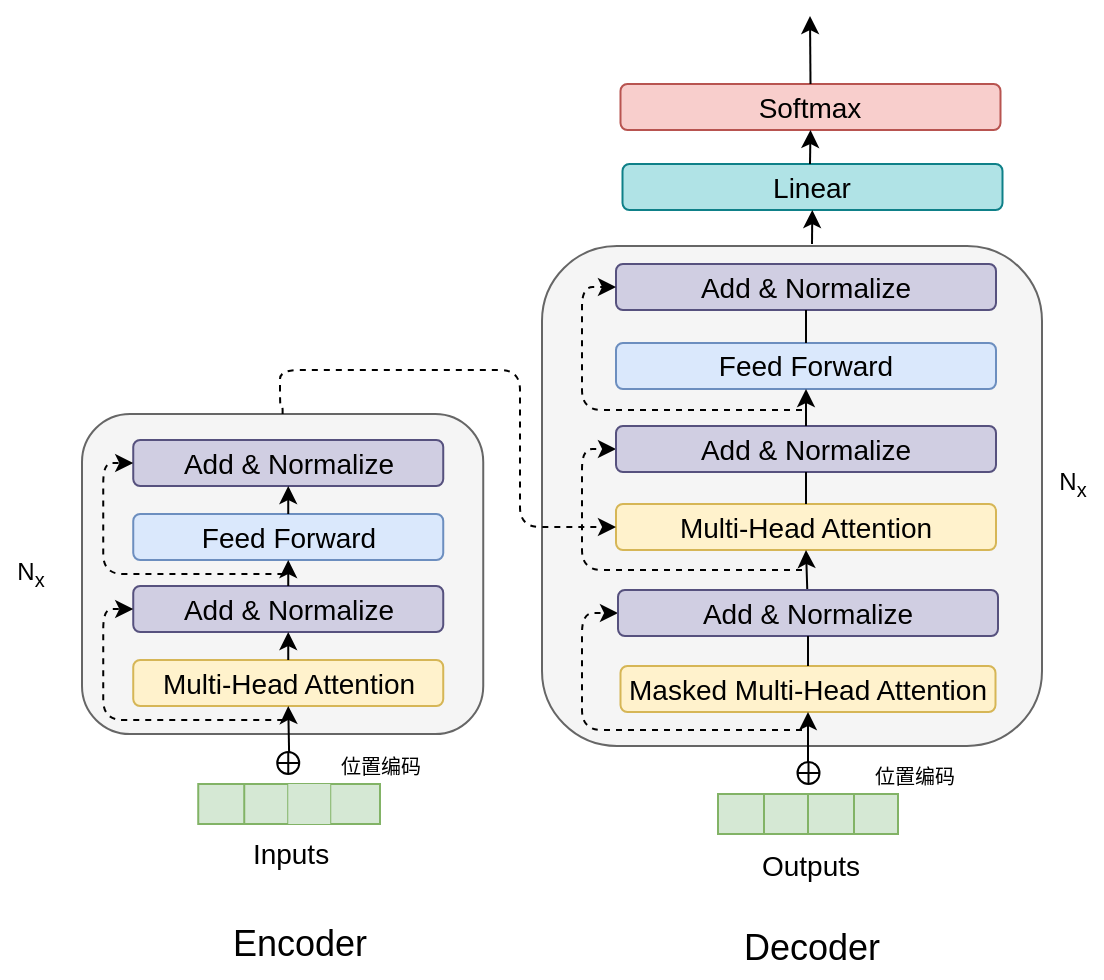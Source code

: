 <mxfile version="17.4.6" type="github">
  <diagram id="ifSPu3AfvnNZ_Hdb-L9t" name="Page-1">
    <mxGraphModel dx="1208" dy="765" grid="0" gridSize="10" guides="1" tooltips="1" connect="1" arrows="1" fold="1" page="1" pageScale="1" pageWidth="827" pageHeight="1169" math="0" shadow="0">
      <root>
        <mxCell id="0" />
        <mxCell id="1" parent="0" />
        <mxCell id="zVb_pj8RaRooyPpA-IDt-1" value="" style="rounded=1;whiteSpace=wrap;html=1;fontSize=14;fillColor=#f5f5f5;fontColor=#333333;strokeColor=#666666;" parent="1" vertex="1">
          <mxGeometry x="121" y="320" width="200.62" height="160" as="geometry" />
        </mxCell>
        <mxCell id="zVb_pj8RaRooyPpA-IDt-2" value="Add &amp;amp; Normalize" style="rounded=1;whiteSpace=wrap;html=1;fontSize=14;fillColor=#d0cee2;strokeColor=#56517e;" parent="1" vertex="1">
          <mxGeometry x="146.62" y="333" width="155" height="23" as="geometry" />
        </mxCell>
        <mxCell id="zVb_pj8RaRooyPpA-IDt-3" value="Feed Forward" style="rounded=1;whiteSpace=wrap;html=1;fontSize=14;fillColor=#dae8fc;strokeColor=#6c8ebf;" parent="1" vertex="1">
          <mxGeometry x="146.62" y="370" width="155" height="23" as="geometry" />
        </mxCell>
        <mxCell id="zVb_pj8RaRooyPpA-IDt-4" value="Add &amp;amp; Normalize" style="rounded=1;whiteSpace=wrap;html=1;fontSize=14;fillColor=#d0cee2;strokeColor=#56517e;" parent="1" vertex="1">
          <mxGeometry x="146.62" y="406" width="155" height="23" as="geometry" />
        </mxCell>
        <mxCell id="zVb_pj8RaRooyPpA-IDt-5" value="Multi-Head Attention" style="rounded=1;whiteSpace=wrap;html=1;fontSize=14;fillColor=#fff2cc;strokeColor=#d6b656;" parent="1" vertex="1">
          <mxGeometry x="146.62" y="443" width="155" height="23" as="geometry" />
        </mxCell>
        <mxCell id="zVb_pj8RaRooyPpA-IDt-6" value="" style="rounded=1;whiteSpace=wrap;html=1;fontSize=14;fillColor=#f5f5f5;fontColor=#333333;strokeColor=#666666;" parent="1" vertex="1">
          <mxGeometry x="351" y="236" width="250" height="250" as="geometry" />
        </mxCell>
        <mxCell id="zVb_pj8RaRooyPpA-IDt-7" value="Add &amp;amp; Normalize" style="rounded=1;whiteSpace=wrap;html=1;fontSize=14;fillColor=#d0cee2;strokeColor=#56517e;" parent="1" vertex="1">
          <mxGeometry x="388" y="245" width="190" height="23" as="geometry" />
        </mxCell>
        <mxCell id="zVb_pj8RaRooyPpA-IDt-8" value="Feed Forward" style="rounded=1;whiteSpace=wrap;html=1;fontSize=14;fillColor=#dae8fc;strokeColor=#6c8ebf;" parent="1" vertex="1">
          <mxGeometry x="388" y="284.5" width="190" height="23" as="geometry" />
        </mxCell>
        <mxCell id="zVb_pj8RaRooyPpA-IDt-9" value="Multi-Head Attention" style="rounded=1;whiteSpace=wrap;html=1;fontSize=14;fillColor=#fff2cc;strokeColor=#d6b656;" parent="1" vertex="1">
          <mxGeometry x="388" y="365" width="190" height="23" as="geometry" />
        </mxCell>
        <mxCell id="zVb_pj8RaRooyPpA-IDt-10" value="Masked Multi-Head Attention" style="rounded=1;whiteSpace=wrap;html=1;fontSize=14;fillColor=#fff2cc;strokeColor=#d6b656;" parent="1" vertex="1">
          <mxGeometry x="390.25" y="446" width="187.5" height="23" as="geometry" />
        </mxCell>
        <mxCell id="zVb_pj8RaRooyPpA-IDt-11" value="" style="endArrow=classic;html=1;rounded=1;fontSize=14;entryX=0.5;entryY=1;entryDx=0;entryDy=0;" parent="1" target="zVb_pj8RaRooyPpA-IDt-5" edge="1">
          <mxGeometry width="50" height="50" relative="1" as="geometry">
            <mxPoint x="224.62" y="493.0" as="sourcePoint" />
            <mxPoint x="251.62" y="533" as="targetPoint" />
          </mxGeometry>
        </mxCell>
        <mxCell id="zVb_pj8RaRooyPpA-IDt-12" value="" style="endArrow=classic;html=1;rounded=1;fontSize=14;entryX=0.5;entryY=1;entryDx=0;entryDy=0;exitX=0.5;exitY=0;exitDx=0;exitDy=0;" parent="1" source="zVb_pj8RaRooyPpA-IDt-5" target="zVb_pj8RaRooyPpA-IDt-4" edge="1">
          <mxGeometry width="50" height="50" relative="1" as="geometry">
            <mxPoint x="234.62" y="503" as="sourcePoint" />
            <mxPoint x="234.12" y="474" as="targetPoint" />
          </mxGeometry>
        </mxCell>
        <mxCell id="zVb_pj8RaRooyPpA-IDt-13" value="" style="endArrow=classic;html=1;rounded=1;fontSize=14;entryX=0.5;entryY=1;entryDx=0;entryDy=0;exitX=0.5;exitY=0;exitDx=0;exitDy=0;" parent="1" source="zVb_pj8RaRooyPpA-IDt-4" target="zVb_pj8RaRooyPpA-IDt-3" edge="1">
          <mxGeometry width="50" height="50" relative="1" as="geometry">
            <mxPoint x="234.12" y="453" as="sourcePoint" />
            <mxPoint x="234.12" y="438" as="targetPoint" />
          </mxGeometry>
        </mxCell>
        <mxCell id="zVb_pj8RaRooyPpA-IDt-14" value="" style="endArrow=classic;html=1;rounded=1;fontSize=14;exitX=0.5;exitY=0;exitDx=0;exitDy=0;entryX=0.5;entryY=1;entryDx=0;entryDy=0;" parent="1" source="zVb_pj8RaRooyPpA-IDt-3" target="zVb_pj8RaRooyPpA-IDt-2" edge="1">
          <mxGeometry width="50" height="50" relative="1" as="geometry">
            <mxPoint x="244.12" y="463" as="sourcePoint" />
            <mxPoint x="244.12" y="448" as="targetPoint" />
          </mxGeometry>
        </mxCell>
        <mxCell id="zVb_pj8RaRooyPpA-IDt-15" value="" style="endArrow=classic;html=1;rounded=1;fontSize=14;entryX=0;entryY=0.5;entryDx=0;entryDy=0;edgeStyle=elbowEdgeStyle;dashed=1;" parent="1" target="zVb_pj8RaRooyPpA-IDt-4" edge="1">
          <mxGeometry width="50" height="50" relative="1" as="geometry">
            <mxPoint x="221.62" y="473" as="sourcePoint" />
            <mxPoint x="81.62" y="423" as="targetPoint" />
            <Array as="points">
              <mxPoint x="131.62" y="453" />
              <mxPoint x="141.62" y="453" />
              <mxPoint x="131.62" y="453" />
              <mxPoint x="131.62" y="453" />
            </Array>
          </mxGeometry>
        </mxCell>
        <mxCell id="zVb_pj8RaRooyPpA-IDt-16" value="" style="endArrow=classic;html=1;rounded=1;fontSize=14;edgeStyle=elbowEdgeStyle;dashed=1;exitX=0.502;exitY=0.519;exitDx=0;exitDy=0;exitPerimeter=0;entryX=0;entryY=0.5;entryDx=0;entryDy=0;" parent="1" target="zVb_pj8RaRooyPpA-IDt-2" edge="1">
          <mxGeometry width="50" height="50" relative="1" as="geometry">
            <mxPoint x="221.711" y="400.04" as="sourcePoint" />
            <mxPoint x="141.62" y="343" as="targetPoint" />
            <Array as="points">
              <mxPoint x="131.62" y="373" />
              <mxPoint x="151.62" y="460" />
              <mxPoint x="141.62" y="460" />
              <mxPoint x="141.62" y="460" />
            </Array>
          </mxGeometry>
        </mxCell>
        <mxCell id="zVb_pj8RaRooyPpA-IDt-18" value="" style="endArrow=classic;html=1;rounded=1;fontSize=14;entryX=0.5;entryY=1;entryDx=0;entryDy=0;" parent="1" source="zVb_pj8RaRooyPpA-IDt-25" target="zVb_pj8RaRooyPpA-IDt-9" edge="1">
          <mxGeometry width="50" height="50" relative="1" as="geometry">
            <mxPoint x="483.0" y="405.0" as="sourcePoint" />
            <mxPoint x="480.25" y="389.851" as="targetPoint" />
          </mxGeometry>
        </mxCell>
        <mxCell id="zVb_pj8RaRooyPpA-IDt-19" style="edgeStyle=elbowEdgeStyle;rounded=1;orthogonalLoop=1;jettySize=auto;html=1;entryX=0.5;entryY=0;entryDx=0;entryDy=0;dashed=1;fontSize=14;endArrow=classic;endFill=1;" parent="1" edge="1">
          <mxGeometry relative="1" as="geometry">
            <mxPoint x="475.571" y="405" as="sourcePoint" />
            <mxPoint x="475.75" y="405" as="targetPoint" />
          </mxGeometry>
        </mxCell>
        <mxCell id="zVb_pj8RaRooyPpA-IDt-21" value="" style="endArrow=classic;html=1;rounded=1;fontSize=14;entryX=0.5;entryY=1;entryDx=0;entryDy=0;" parent="1" target="zVb_pj8RaRooyPpA-IDt-10" edge="1">
          <mxGeometry width="50" height="50" relative="1" as="geometry">
            <mxPoint x="484" y="496" as="sourcePoint" />
            <mxPoint x="484.0" y="464" as="targetPoint" />
          </mxGeometry>
        </mxCell>
        <mxCell id="zVb_pj8RaRooyPpA-IDt-22" value="" style="endArrow=classic;html=1;rounded=1;fontSize=14;entryX=0;entryY=0.5;entryDx=0;entryDy=0;edgeStyle=elbowEdgeStyle;dashed=1;" parent="1" target="zVb_pj8RaRooyPpA-IDt-25" edge="1">
          <mxGeometry width="50" height="50" relative="1" as="geometry">
            <mxPoint x="481" y="478" as="sourcePoint" />
            <mxPoint x="380.75" y="416.5" as="targetPoint" />
            <Array as="points">
              <mxPoint x="371" y="448" />
              <mxPoint x="361" y="448" />
              <mxPoint x="111" y="451" />
              <mxPoint x="101" y="451" />
              <mxPoint x="101" y="451" />
            </Array>
          </mxGeometry>
        </mxCell>
        <mxCell id="zVb_pj8RaRooyPpA-IDt-23" value="" style="endArrow=classic;html=1;rounded=1;fontSize=14;edgeStyle=elbowEdgeStyle;dashed=1;entryX=0;entryY=0.5;entryDx=0;entryDy=0;" parent="1" target="zVb_pj8RaRooyPpA-IDt-24" edge="1">
          <mxGeometry width="50" height="50" relative="1" as="geometry">
            <mxPoint x="481" y="398" as="sourcePoint" />
            <mxPoint x="381" y="341" as="targetPoint" />
            <Array as="points">
              <mxPoint x="371" y="368" />
              <mxPoint x="361" y="459.5" />
              <mxPoint x="361" y="459.5" />
              <mxPoint x="111" y="462.5" />
              <mxPoint x="101" y="462.5" />
              <mxPoint x="101" y="462.5" />
            </Array>
          </mxGeometry>
        </mxCell>
        <mxCell id="zVb_pj8RaRooyPpA-IDt-24" value="Add &amp;amp; Normalize" style="rounded=1;whiteSpace=wrap;html=1;fontSize=14;fillColor=#d0cee2;strokeColor=#56517e;" parent="1" vertex="1">
          <mxGeometry x="388" y="326" width="190" height="23" as="geometry" />
        </mxCell>
        <mxCell id="zVb_pj8RaRooyPpA-IDt-25" value="Add &amp;amp; Normalize" style="rounded=1;whiteSpace=wrap;html=1;fontSize=14;fillColor=#d0cee2;strokeColor=#56517e;" parent="1" vertex="1">
          <mxGeometry x="389" y="408" width="190" height="23" as="geometry" />
        </mxCell>
        <mxCell id="zVb_pj8RaRooyPpA-IDt-26" style="rounded=1;orthogonalLoop=1;jettySize=auto;html=1;exitX=0.5;exitY=0;exitDx=0;exitDy=0;fontSize=14;endArrow=classic;endFill=1;entryX=0.5;entryY=1;entryDx=0;entryDy=0;" parent="1" source="zVb_pj8RaRooyPpA-IDt-24" target="zVb_pj8RaRooyPpA-IDt-8" edge="1">
          <mxGeometry relative="1" as="geometry">
            <mxPoint x="481" y="298" as="targetPoint" />
          </mxGeometry>
        </mxCell>
        <mxCell id="zVb_pj8RaRooyPpA-IDt-27" value="" style="endArrow=classic;html=1;rounded=1;fontSize=14;edgeStyle=elbowEdgeStyle;dashed=1;entryX=0;entryY=0.5;entryDx=0;entryDy=0;" parent="1" target="zVb_pj8RaRooyPpA-IDt-7" edge="1">
          <mxGeometry width="50" height="50" relative="1" as="geometry">
            <mxPoint x="481" y="318" as="sourcePoint" />
            <mxPoint x="398" y="344.5" as="targetPoint" />
            <Array as="points">
              <mxPoint x="371" y="288" />
              <mxPoint x="371" y="469.5" />
              <mxPoint x="371" y="469.5" />
              <mxPoint x="121" y="472.5" />
              <mxPoint x="111" y="472.5" />
              <mxPoint x="111" y="472.5" />
            </Array>
          </mxGeometry>
        </mxCell>
        <mxCell id="zVb_pj8RaRooyPpA-IDt-28" value="" style="endArrow=classic;html=1;rounded=1;fontSize=14;edgeStyle=orthogonalEdgeStyle;dashed=1;entryX=0;entryY=0.5;entryDx=0;entryDy=0;exitX=0.5;exitY=0;exitDx=0;exitDy=0;" parent="1" source="zVb_pj8RaRooyPpA-IDt-1" target="zVb_pj8RaRooyPpA-IDt-9" edge="1">
          <mxGeometry width="50" height="50" relative="1" as="geometry">
            <mxPoint x="500" y="416" as="sourcePoint" />
            <mxPoint x="407" y="355.5" as="targetPoint" />
            <Array as="points">
              <mxPoint x="221" y="316" />
              <mxPoint x="220" y="316" />
              <mxPoint x="220" y="298" />
              <mxPoint x="340" y="298" />
              <mxPoint x="340" y="377" />
            </Array>
          </mxGeometry>
        </mxCell>
        <mxCell id="zVb_pj8RaRooyPpA-IDt-29" value="Softmax" style="rounded=1;whiteSpace=wrap;html=1;fontSize=14;fillColor=#f8cecc;strokeColor=#b85450;" parent="1" vertex="1">
          <mxGeometry x="390.25" y="155" width="190" height="23" as="geometry" />
        </mxCell>
        <mxCell id="zVb_pj8RaRooyPpA-IDt-30" value="Linear" style="rounded=1;whiteSpace=wrap;html=1;fontSize=14;fillColor=#b0e3e6;strokeColor=#0e8088;" parent="1" vertex="1">
          <mxGeometry x="391.25" y="195" width="190" height="23" as="geometry" />
        </mxCell>
        <mxCell id="zVb_pj8RaRooyPpA-IDt-31" value="" style="endArrow=classic;html=1;rounded=1;fontSize=14;" parent="1" target="zVb_pj8RaRooyPpA-IDt-30" edge="1">
          <mxGeometry width="50" height="50" relative="1" as="geometry">
            <mxPoint x="486" y="235" as="sourcePoint" />
            <mxPoint x="494.0" y="474" as="targetPoint" />
          </mxGeometry>
        </mxCell>
        <mxCell id="zVb_pj8RaRooyPpA-IDt-32" value="" style="endArrow=classic;html=1;rounded=1;fontSize=14;entryX=0.5;entryY=1;entryDx=0;entryDy=0;" parent="1" target="zVb_pj8RaRooyPpA-IDt-29" edge="1">
          <mxGeometry width="50" height="50" relative="1" as="geometry">
            <mxPoint x="485" y="195" as="sourcePoint" />
            <mxPoint x="496.149" y="228" as="targetPoint" />
          </mxGeometry>
        </mxCell>
        <mxCell id="zVb_pj8RaRooyPpA-IDt-33" value="" style="shape=table;html=1;whiteSpace=wrap;startSize=0;container=1;collapsible=0;childLayout=tableLayout;fontSize=14;fillColor=#d5e8d4;strokeColor=#82b366;" parent="1" vertex="1">
          <mxGeometry x="179.12" y="505" width="90.88" height="20" as="geometry" />
        </mxCell>
        <mxCell id="zVb_pj8RaRooyPpA-IDt-34" value="" style="shape=tableRow;horizontal=0;startSize=0;swimlaneHead=0;swimlaneBody=0;top=0;left=0;bottom=0;right=0;collapsible=0;dropTarget=0;fillColor=none;points=[[0,0.5],[1,0.5]];portConstraint=eastwest;fontSize=14;strokeColor=#D5E8D4;" parent="zVb_pj8RaRooyPpA-IDt-33" vertex="1">
          <mxGeometry width="90.88" height="20" as="geometry" />
        </mxCell>
        <mxCell id="zVb_pj8RaRooyPpA-IDt-35" value="" style="shape=partialRectangle;html=1;whiteSpace=wrap;connectable=0;fillColor=none;top=0;left=0;bottom=0;right=0;overflow=hidden;fontSize=14;strokeColor=#D5E8D4;" parent="zVb_pj8RaRooyPpA-IDt-34" vertex="1">
          <mxGeometry width="23" height="20" as="geometry">
            <mxRectangle width="23" height="20" as="alternateBounds" />
          </mxGeometry>
        </mxCell>
        <mxCell id="zVb_pj8RaRooyPpA-IDt-36" value="" style="shape=partialRectangle;html=1;whiteSpace=wrap;connectable=0;fillColor=none;top=0;left=0;bottom=0;right=0;overflow=hidden;fontSize=14;strokeColor=#D5E8D4;" parent="zVb_pj8RaRooyPpA-IDt-34" vertex="1">
          <mxGeometry x="23" width="22" height="20" as="geometry">
            <mxRectangle width="22" height="20" as="alternateBounds" />
          </mxGeometry>
        </mxCell>
        <mxCell id="zVb_pj8RaRooyPpA-IDt-37" value="" style="shape=partialRectangle;html=1;whiteSpace=wrap;connectable=0;fillColor=#d5e8d4;top=0;left=0;bottom=0;right=0;overflow=hidden;fontSize=14;strokeColor=#82b366;" parent="zVb_pj8RaRooyPpA-IDt-34" vertex="1">
          <mxGeometry x="45" width="21" height="20" as="geometry">
            <mxRectangle width="21" height="20" as="alternateBounds" />
          </mxGeometry>
        </mxCell>
        <mxCell id="zVb_pj8RaRooyPpA-IDt-38" style="shape=partialRectangle;html=1;whiteSpace=wrap;connectable=0;fillColor=none;top=0;left=0;bottom=0;right=0;overflow=hidden;fontSize=14;strokeColor=#D5E8D4;" parent="zVb_pj8RaRooyPpA-IDt-34" vertex="1">
          <mxGeometry x="66" width="25" height="20" as="geometry">
            <mxRectangle width="25" height="20" as="alternateBounds" />
          </mxGeometry>
        </mxCell>
        <mxCell id="zVb_pj8RaRooyPpA-IDt-39" value="" style="shape=table;html=1;whiteSpace=wrap;startSize=0;container=1;collapsible=0;childLayout=tableLayout;fontSize=14;fillColor=#d5e8d4;strokeColor=#82b366;" parent="1" vertex="1">
          <mxGeometry x="439" y="510" width="90" height="20" as="geometry" />
        </mxCell>
        <mxCell id="zVb_pj8RaRooyPpA-IDt-40" value="" style="shape=tableRow;horizontal=0;startSize=0;swimlaneHead=0;swimlaneBody=0;top=0;left=0;bottom=0;right=0;collapsible=0;dropTarget=0;fillColor=none;points=[[0,0.5],[1,0.5]];portConstraint=eastwest;fontSize=14;strokeColor=#D5E8D4;" parent="zVb_pj8RaRooyPpA-IDt-39" vertex="1">
          <mxGeometry width="90" height="20" as="geometry" />
        </mxCell>
        <mxCell id="zVb_pj8RaRooyPpA-IDt-41" value="" style="shape=partialRectangle;html=1;whiteSpace=wrap;connectable=0;fillColor=none;top=0;left=0;bottom=0;right=0;overflow=hidden;fontSize=14;strokeColor=#D5E8D4;" parent="zVb_pj8RaRooyPpA-IDt-40" vertex="1">
          <mxGeometry width="23" height="20" as="geometry">
            <mxRectangle width="23" height="20" as="alternateBounds" />
          </mxGeometry>
        </mxCell>
        <mxCell id="zVb_pj8RaRooyPpA-IDt-42" value="" style="shape=partialRectangle;html=1;whiteSpace=wrap;connectable=0;fillColor=none;top=0;left=0;bottom=0;right=0;overflow=hidden;fontSize=14;strokeColor=#D5E8D4;" parent="zVb_pj8RaRooyPpA-IDt-40" vertex="1">
          <mxGeometry x="23" width="22" height="20" as="geometry">
            <mxRectangle width="22" height="20" as="alternateBounds" />
          </mxGeometry>
        </mxCell>
        <mxCell id="zVb_pj8RaRooyPpA-IDt-43" value="" style="shape=partialRectangle;html=1;whiteSpace=wrap;connectable=0;fillColor=none;top=0;left=0;bottom=0;right=0;overflow=hidden;fontSize=14;strokeColor=#D5E8D4;" parent="zVb_pj8RaRooyPpA-IDt-40" vertex="1">
          <mxGeometry x="45" width="23" height="20" as="geometry">
            <mxRectangle width="23" height="20" as="alternateBounds" />
          </mxGeometry>
        </mxCell>
        <mxCell id="zVb_pj8RaRooyPpA-IDt-44" style="shape=partialRectangle;html=1;whiteSpace=wrap;connectable=0;fillColor=none;top=0;left=0;bottom=0;right=0;overflow=hidden;fontSize=14;strokeColor=#D5E8D4;" parent="zVb_pj8RaRooyPpA-IDt-40" vertex="1">
          <mxGeometry x="68" width="22" height="20" as="geometry">
            <mxRectangle width="22" height="20" as="alternateBounds" />
          </mxGeometry>
        </mxCell>
        <mxCell id="zVb_pj8RaRooyPpA-IDt-45" value="" style="shape=orEllipse;perimeter=ellipsePerimeter;whiteSpace=wrap;html=1;backgroundOutline=1;fontSize=14;" parent="1" vertex="1">
          <mxGeometry x="218.62" y="489" width="11" height="11" as="geometry" />
        </mxCell>
        <mxCell id="zVb_pj8RaRooyPpA-IDt-46" value="" style="shape=orEllipse;perimeter=ellipsePerimeter;whiteSpace=wrap;html=1;backgroundOutline=1;fontSize=14;" parent="1" vertex="1">
          <mxGeometry x="478.75" y="494" width="11" height="11" as="geometry" />
        </mxCell>
        <mxCell id="zVb_pj8RaRooyPpA-IDt-47" value="Inputs" style="text;html=1;align=center;verticalAlign=middle;resizable=0;points=[];autosize=1;strokeColor=none;fillColor=none;fontSize=14;" parent="1" vertex="1">
          <mxGeometry x="200" y="530" width="50" height="20" as="geometry" />
        </mxCell>
        <mxCell id="zVb_pj8RaRooyPpA-IDt-48" value="Outputs" style="text;html=1;align=center;verticalAlign=middle;resizable=0;points=[];autosize=1;strokeColor=none;fillColor=none;fontSize=14;" parent="1" vertex="1">
          <mxGeometry x="455.25" y="536" width="60" height="20" as="geometry" />
        </mxCell>
        <mxCell id="zVb_pj8RaRooyPpA-IDt-49" value="&lt;span style=&quot;font-size: 10px&quot;&gt;位置编码&lt;/span&gt;" style="text;html=1;align=center;verticalAlign=middle;resizable=0;points=[];autosize=1;strokeColor=none;fillColor=none;fontSize=14;" parent="1" vertex="1">
          <mxGeometry x="241" y="483.5" width="58" height="22" as="geometry" />
        </mxCell>
        <mxCell id="zVb_pj8RaRooyPpA-IDt-50" value="&lt;span style=&quot;font-size: 10px&quot;&gt;位置编码&lt;/span&gt;" style="text;html=1;align=center;verticalAlign=middle;resizable=0;points=[];autosize=1;strokeColor=none;fillColor=none;fontSize=14;" parent="1" vertex="1">
          <mxGeometry x="508" y="488.5" width="58" height="22" as="geometry" />
        </mxCell>
        <mxCell id="faAQEIFpF8tsHkvl49LA-2" value="" style="endArrow=none;html=1;rounded=0;exitX=0.5;exitY=0;exitDx=0;exitDy=0;entryX=0.5;entryY=1;entryDx=0;entryDy=0;" parent="1" source="zVb_pj8RaRooyPpA-IDt-10" target="zVb_pj8RaRooyPpA-IDt-25" edge="1">
          <mxGeometry width="50" height="50" relative="1" as="geometry">
            <mxPoint x="330" y="365" as="sourcePoint" />
            <mxPoint x="380" y="315" as="targetPoint" />
          </mxGeometry>
        </mxCell>
        <mxCell id="faAQEIFpF8tsHkvl49LA-3" value="" style="endArrow=none;html=1;rounded=0;exitX=0.5;exitY=0;exitDx=0;exitDy=0;entryX=0.5;entryY=1;entryDx=0;entryDy=0;" parent="1" source="zVb_pj8RaRooyPpA-IDt-9" target="zVb_pj8RaRooyPpA-IDt-24" edge="1">
          <mxGeometry width="50" height="50" relative="1" as="geometry">
            <mxPoint x="150" y="295" as="sourcePoint" />
            <mxPoint x="200" y="245" as="targetPoint" />
          </mxGeometry>
        </mxCell>
        <mxCell id="faAQEIFpF8tsHkvl49LA-4" value="" style="endArrow=none;html=1;rounded=0;exitX=0.5;exitY=0;exitDx=0;exitDy=0;" parent="1" source="zVb_pj8RaRooyPpA-IDt-8" target="zVb_pj8RaRooyPpA-IDt-7" edge="1">
          <mxGeometry width="50" height="50" relative="1" as="geometry">
            <mxPoint x="710" y="295" as="sourcePoint" />
            <mxPoint x="760" y="245" as="targetPoint" />
          </mxGeometry>
        </mxCell>
        <mxCell id="faAQEIFpF8tsHkvl49LA-5" value="N&lt;sub&gt;x&lt;/sub&gt;" style="text;html=1;align=center;verticalAlign=middle;resizable=0;points=[];autosize=1;strokeColor=none;fillColor=none;" parent="1" vertex="1">
          <mxGeometry x="80" y="390" width="30" height="20" as="geometry" />
        </mxCell>
        <mxCell id="faAQEIFpF8tsHkvl49LA-6" value="N&lt;sub&gt;x&lt;/sub&gt;" style="text;html=1;align=center;verticalAlign=middle;resizable=0;points=[];autosize=1;strokeColor=none;fillColor=none;" parent="1" vertex="1">
          <mxGeometry x="601" y="345" width="30" height="20" as="geometry" />
        </mxCell>
        <mxCell id="aSz6t-BOBZ9dtZ9WWLlS-1" value="" style="endArrow=classic;html=1;rounded=0;exitX=0.5;exitY=0;exitDx=0;exitDy=0;" parent="1" source="zVb_pj8RaRooyPpA-IDt-29" edge="1">
          <mxGeometry width="50" height="50" relative="1" as="geometry">
            <mxPoint x="387" y="423" as="sourcePoint" />
            <mxPoint x="485" y="121" as="targetPoint" />
          </mxGeometry>
        </mxCell>
        <mxCell id="aSz6t-BOBZ9dtZ9WWLlS-3" value="&lt;font style=&quot;font-size: 18px&quot;&gt;Encoder&lt;/font&gt;" style="text;html=1;strokeColor=none;fillColor=none;align=center;verticalAlign=middle;whiteSpace=wrap;rounded=0;" parent="1" vertex="1">
          <mxGeometry x="200" y="570" width="60" height="30" as="geometry" />
        </mxCell>
        <mxCell id="aSz6t-BOBZ9dtZ9WWLlS-4" value="&lt;span style=&quot;font-size: 18px&quot;&gt;Decoder&lt;/span&gt;" style="text;html=1;strokeColor=none;fillColor=none;align=center;verticalAlign=middle;whiteSpace=wrap;rounded=0;" parent="1" vertex="1">
          <mxGeometry x="456.25" y="572" width="60" height="30" as="geometry" />
        </mxCell>
      </root>
    </mxGraphModel>
  </diagram>
</mxfile>
